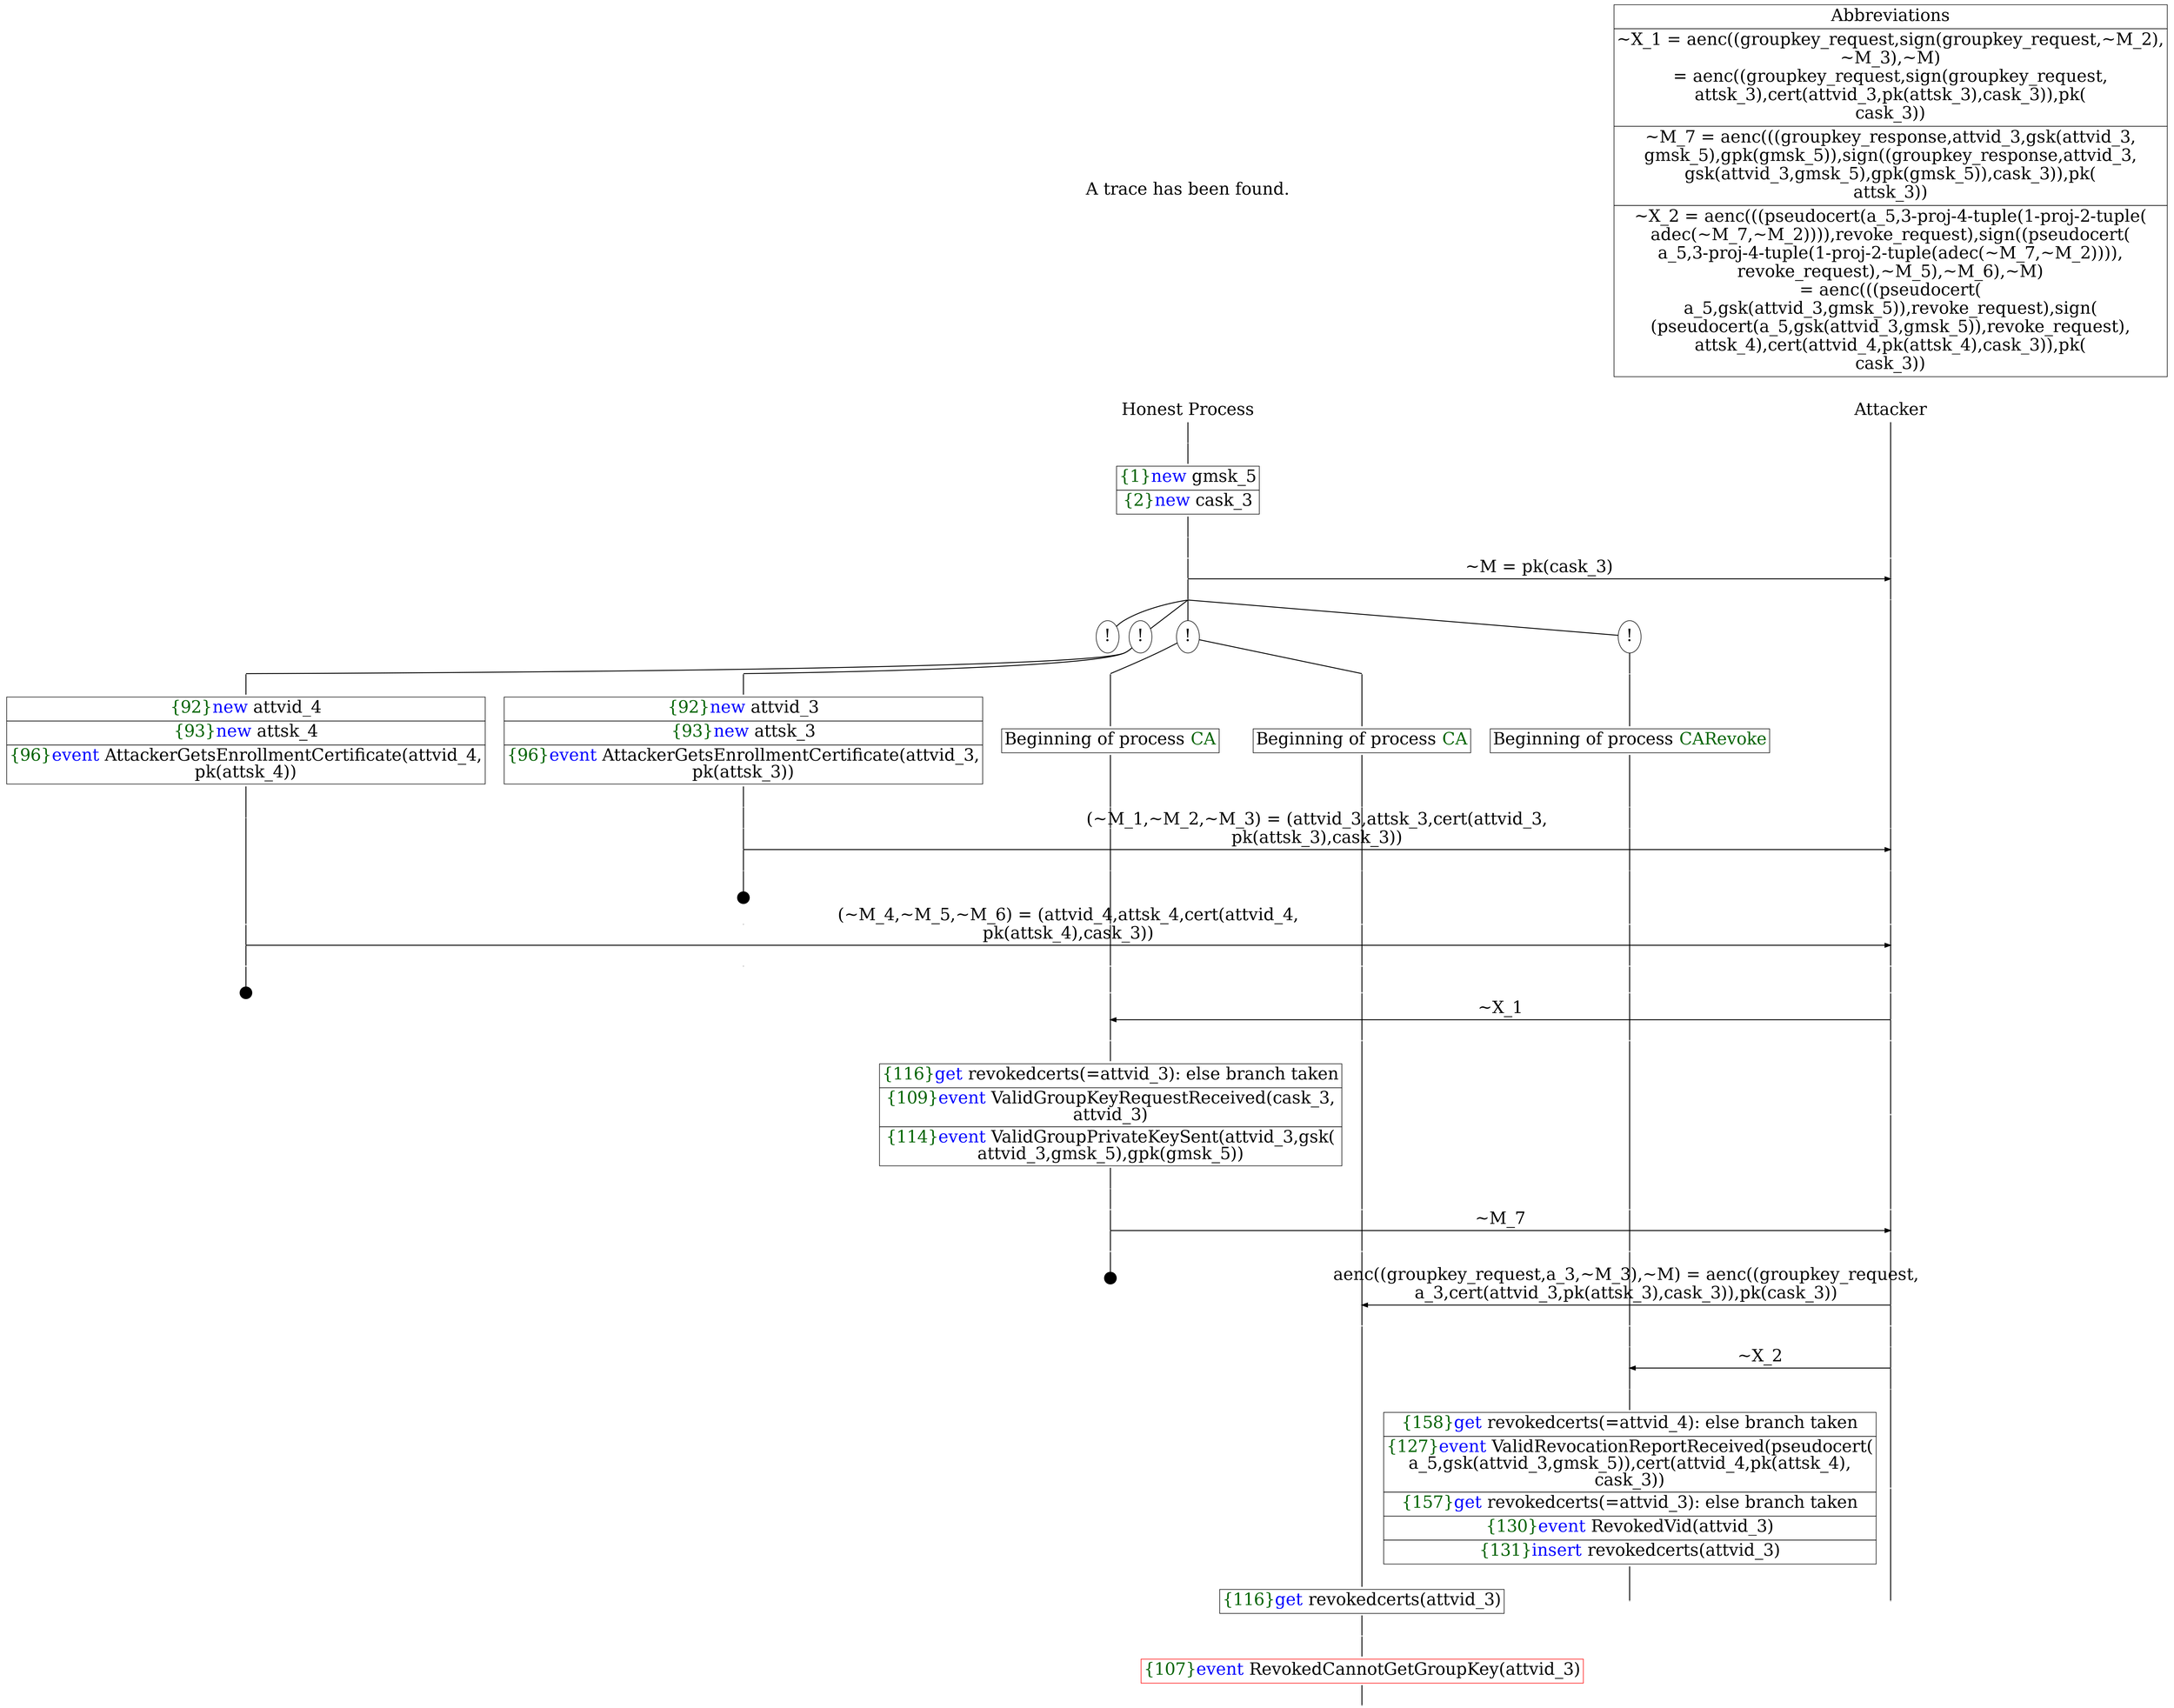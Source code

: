 digraph {
graph [ordering = out]
edge [arrowhead = none, penwidth = 1.6, fontsize = 30]
node [shape = point, width = 0, height = 0, fontsize = 30]
Trace [label = <A trace has been found.<br/>
>, shape = plaintext]
P0__0 [label = "Honest Process", shape = plaintext]
P__0 [label = "Attacker", shape = plaintext]
Trace -> P0__0 [label = "", style = invisible, weight = 100]{rank = same; P0__0 P__0}
P0__0 -> P0__1 [label = <>, weight = 100]
P0__1 -> P0__2 [label = <>, weight = 100]
P0__2 [shape = plaintext, label = <<TABLE BORDER="0" CELLBORDER="1" CELLSPACING="0" CELLPADDING="4"> <TR><TD><FONT COLOR="darkgreen">{1}</FONT><FONT COLOR="blue">new </FONT>gmsk_5</TD></TR><TR><TD><FONT COLOR="darkgreen">{2}</FONT><FONT COLOR="blue">new </FONT>cask_3</TD></TR></TABLE>>]
P0__2 -> P0__3 [label = <>, weight = 100]
P0__3 -> P0__4 [label = <>, weight = 100]
P__0 -> P__1 [label = <>, weight = 100]
{rank = same; P__1 P0__4}
P0__4 -> P0__5 [label = <>, weight = 100]
P__1 -> P__2 [label = <>, weight = 100]
{rank = same; P__2 P0__5}
P0__5 -> P__2 [label = <~M = pk(cask_3)>, arrowhead = normal]
P0__5 -> P0__6 [label = <>, weight = 100]
P__2 -> P__3 [label = <>, weight = 100]
{rank = same; P__3 P0__6}
/*RPar */
P0__6 -> P0_3__6 [label = <>]
P0__6 -> P0_2__6 [label = <>]
P0__6 -> P0_1__6 [label = <>]
P0__6 -> P0_0__6 [label = <>]
P0__6 [label = "", fixedsize = false, width = 0, height = 0, shape = none]
{rank = same; P0_0__6 P0_1__6 P0_2__6 P0_3__6}
P0_0__6 [label = "!", shape = ellipse]
P0_0_0__6 [label = "", fixedsize = false, width = 0, height = 0, shape = none]
P0_0__6 -> P0_0_0__6 [label = <>, weight = 100]
P0_0_0__6 -> P0_0_0__7 [label = <>, weight = 100]
P0_0_0__7 [shape = plaintext, label = <<TABLE BORDER="0" CELLBORDER="1" CELLSPACING="0" CELLPADDING="4"> <TR><TD>Beginning of process <FONT COLOR="darkgreen">CARevoke</FONT></TD></TR></TABLE>>]
P0_0_0__7 -> P0_0_0__8 [label = <>, weight = 100]
P0_1__6 [label = "!", shape = ellipse]
{rank = same; P0_1_1__6 P0_1_0__6}
P0_1_1__6 [label = "", fixedsize = false, width = 0, height = 0, shape = none]
P0_1__6 -> P0_1_1__6 [label = <>]
P0_1_0__6 [label = "", fixedsize = false, width = 0, height = 0, shape = none]
P0_1__6 -> P0_1_0__6 [label = <>]
P0_1_0__6 -> P0_1_0__7 [label = <>, weight = 100]
P0_1_0__7 [shape = plaintext, label = <<TABLE BORDER="0" CELLBORDER="1" CELLSPACING="0" CELLPADDING="4"> <TR><TD>Beginning of process <FONT COLOR="darkgreen">CA</FONT></TD></TR></TABLE>>]
P0_1_0__7 -> P0_1_0__8 [label = <>, weight = 100]
P0_1_1__6 -> P0_1_1__7 [label = <>, weight = 100]
P0_1_1__7 [shape = plaintext, label = <<TABLE BORDER="0" CELLBORDER="1" CELLSPACING="0" CELLPADDING="4"> <TR><TD>Beginning of process <FONT COLOR="darkgreen">CA</FONT></TD></TR></TABLE>>]
P0_1_1__7 -> P0_1_1__8 [label = <>, weight = 100]
P0_2__6 [label = "!", shape = ellipse]
{rank = same; P0_2_1__6 P0_2_0__6}
P0_2_1__6 [label = "", fixedsize = false, width = 0, height = 0, shape = none]
P0_2__6 -> P0_2_1__6 [label = <>]
P0_2_0__6 [label = "", fixedsize = false, width = 0, height = 0, shape = none]
P0_2__6 -> P0_2_0__6 [label = <>]
P0_2_0__6 -> P0_2_0__7 [label = <>, weight = 100]
P0_2_0__7 [shape = plaintext, label = <<TABLE BORDER="0" CELLBORDER="1" CELLSPACING="0" CELLPADDING="4"> <TR><TD><FONT COLOR="darkgreen">{92}</FONT><FONT COLOR="blue">new </FONT>attvid_3</TD></TR><TR><TD><FONT COLOR="darkgreen">{93}</FONT><FONT COLOR="blue">new </FONT>attsk_3</TD></TR><TR><TD><FONT COLOR="darkgreen">{96}</FONT><FONT COLOR="blue">event</FONT> AttackerGetsEnrollmentCertificate(attvid_3,<br/>
pk(attsk_3))</TD></TR></TABLE>>]
P0_2_0__7 -> P0_2_0__8 [label = <>, weight = 100]
P0_2_0__8 -> P0_2_0__9 [label = <>, weight = 100]
P0_1_1__8 -> P0_1_1__9 [label = <>, weight = 100]
P0_1_0__8 -> P0_1_0__9 [label = <>, weight = 100]
P0_0_0__8 -> P0_0_0__9 [label = <>, weight = 100]
P__3 -> P__4 [label = <>, weight = 100]
{rank = same; P__4 P0_0_0__9 P0_1_0__9 P0_1_1__9 P0_2_0__9}
P0_2_0__9 -> P0_2_0__10 [label = <>, weight = 100]
P__4 -> P__5 [label = <>, weight = 100]
{rank = same; P__5 P0_2_0__10}
P0_2_0__10 -> P__5 [label = <(~M_1,~M_2,~M_3) = (attvid_3,attsk_3,cert(attvid_3,<br/>
pk(attsk_3),cask_3))>, arrowhead = normal]
P0_2_0__10 -> P0_2_0__11 [label = <>, weight = 100]
P0_1_1__9 -> P0_1_1__10 [label = <>, weight = 100]
P0_1_0__9 -> P0_1_0__10 [label = <>, weight = 100]
P0_0_0__9 -> P0_0_0__10 [label = <>, weight = 100]
P__5 -> P__6 [label = <>, weight = 100]
{rank = same; P__6 P0_0_0__10 P0_1_0__10 P0_1_1__10 P0_2_0__11}
P0_2_0__12 [label = "", width = 0.3, height = 0.3]
P0_2_0__11 -> P0_2_0__12 [label = <>, weight = 100]
P0_2_1__6 -> P0_2_1__7 [label = <>, weight = 100]
P0_2_1__7 [shape = plaintext, label = <<TABLE BORDER="0" CELLBORDER="1" CELLSPACING="0" CELLPADDING="4"> <TR><TD><FONT COLOR="darkgreen">{92}</FONT><FONT COLOR="blue">new </FONT>attvid_4</TD></TR><TR><TD><FONT COLOR="darkgreen">{93}</FONT><FONT COLOR="blue">new </FONT>attsk_4</TD></TR><TR><TD><FONT COLOR="darkgreen">{96}</FONT><FONT COLOR="blue">event</FONT> AttackerGetsEnrollmentCertificate(attvid_4,<br/>
pk(attsk_4))</TD></TR></TABLE>>]
P0_2_1__7 -> P0_2_1__8 [label = <>, weight = 100]
P0_2_1__8 -> P0_2_1__9 [label = <>, weight = 100]
P0_2_0__13 [label = "", style = invisible]
P0_2_0__12 -> P0_2_0__13 [label = <>, weight = 100, style = invisible]
P0_1_1__10 -> P0_1_1__11 [label = <>, weight = 100]
P0_1_0__10 -> P0_1_0__11 [label = <>, weight = 100]
P0_0_0__10 -> P0_0_0__11 [label = <>, weight = 100]
P__6 -> P__7 [label = <>, weight = 100]
{rank = same; P__7 P0_0_0__11 P0_1_0__11 P0_1_1__11 P0_2_0__13 P0_2_1__9}
P0_2_1__9 -> P0_2_1__10 [label = <>, weight = 100]
P__7 -> P__8 [label = <>, weight = 100]
{rank = same; P__8 P0_2_1__10}
P0_2_1__10 -> P__8 [label = <(~M_4,~M_5,~M_6) = (attvid_4,attsk_4,cert(attvid_4,<br/>
pk(attsk_4),cask_3))>, arrowhead = normal]
P0_2_1__10 -> P0_2_1__11 [label = <>, weight = 100]
P0_2_0__14 [label = "", style = invisible]
P0_2_0__13 -> P0_2_0__14 [label = <>, weight = 100, style = invisible]
P0_1_1__11 -> P0_1_1__12 [label = <>, weight = 100]
P0_1_0__11 -> P0_1_0__12 [label = <>, weight = 100]
P0_0_0__11 -> P0_0_0__12 [label = <>, weight = 100]
P__8 -> P__9 [label = <>, weight = 100]
{rank = same; P__9 P0_0_0__12 P0_1_0__12 P0_1_1__12 P0_2_0__14 P0_2_1__11}
P0_2_1__12 [label = "", width = 0.3, height = 0.3]
P0_2_1__11 -> P0_2_1__12 [label = <>, weight = 100]
P0_3__6 [label = "!", shape = ellipse]
P0_1_1__12 -> P0_1_1__13 [label = <>, weight = 100]
P0_1_0__12 -> P0_1_0__13 [label = <>, weight = 100]
P0_0_0__12 -> P0_0_0__13 [label = <>, weight = 100]
P__9 -> P__10 [label = <>, weight = 100]
{rank = same; P__10 P0_0_0__13 P0_1_0__13 P0_1_1__13}
P0_1_1__13 -> P0_1_1__14 [label = <>, weight = 100]
P__10 -> P__11 [label = <>, weight = 100]
{rank = same; P__11 P0_1_1__14}
P0_1_1__14 -> P__11 [label = <~X_1>, dir = back, arrowhead = normal]
P0_1_1__14 -> P0_1_1__15 [label = <>, weight = 100]
P0_1_0__13 -> P0_1_0__14 [label = <>, weight = 100]
P0_0_0__13 -> P0_0_0__14 [label = <>, weight = 100]
P__11 -> P__12 [label = <>, weight = 100]
{rank = same; P__12 P0_0_0__14 P0_1_0__14 P0_1_1__15}
P0_1_1__15 -> P0_1_1__16 [label = <>, weight = 100]
P0_1_1__16 [shape = plaintext, label = <<TABLE BORDER="0" CELLBORDER="1" CELLSPACING="0" CELLPADDING="4"> <TR><TD><FONT COLOR="darkgreen">{116}</FONT><FONT COLOR="blue">get</FONT> revokedcerts(=attvid_3): else branch taken<br/>
</TD></TR><TR><TD><FONT COLOR="darkgreen">{109}</FONT><FONT COLOR="blue">event</FONT> ValidGroupKeyRequestReceived(cask_3,<br/>
attvid_3)</TD></TR><TR><TD><FONT COLOR="darkgreen">{114}</FONT><FONT COLOR="blue">event</FONT> ValidGroupPrivateKeySent(attvid_3,gsk(<br/>
attvid_3,gmsk_5),gpk(gmsk_5))</TD></TR></TABLE>>]
P0_1_1__16 -> P0_1_1__17 [label = <>, weight = 100]
P__12 -> P__13 [label = <>, weight = 100]
{rank = same; P__13 P0_1_1__16}
P0_1_1__17 -> P0_1_1__18 [label = <>, weight = 100]
P0_1_0__14 -> P0_1_0__15 [label = <>, weight = 100]
P0_0_0__14 -> P0_0_0__15 [label = <>, weight = 100]
P__13 -> P__14 [label = <>, weight = 100]
{rank = same; P__14 P0_0_0__15 P0_1_0__15 P0_1_1__18}
P0_1_1__18 -> P0_1_1__19 [label = <>, weight = 100]
P__14 -> P__15 [label = <>, weight = 100]
{rank = same; P__15 P0_1_1__19}
P0_1_1__19 -> P__15 [label = <~M_7>, arrowhead = normal]
P0_1_1__19 -> P0_1_1__20 [label = <>, weight = 100]
P0_1_0__15 -> P0_1_0__16 [label = <>, weight = 100]
P0_0_0__15 -> P0_0_0__16 [label = <>, weight = 100]
P__15 -> P__16 [label = <>, weight = 100]
{rank = same; P__16 P0_0_0__16 P0_1_0__16 P0_1_1__20}
P0_1_1__21 [label = "", width = 0.3, height = 0.3]
P0_1_1__20 -> P0_1_1__21 [label = <>, weight = 100]
P0_1_0__16 -> P0_1_0__17 [label = <>, weight = 100]
P0_0_0__16 -> P0_0_0__17 [label = <>, weight = 100]
P__16 -> P__17 [label = <>, weight = 100]
{rank = same; P__17 P0_0_0__17 P0_1_0__17}
P0_1_0__17 -> P0_1_0__18 [label = <>, weight = 100]
P__17 -> P__18 [label = <>, weight = 100]
{rank = same; P__18 P0_1_0__18}
P0_1_0__18 -> P__18 [label = <aenc((groupkey_request,a_3,~M_3),~M) = aenc((groupkey_request,<br/>
a_3,cert(attvid_3,pk(attsk_3),cask_3)),pk(cask_3))>, dir = back, arrowhead = normal]
P0_1_0__18 -> P0_1_0__19 [label = <>, weight = 100]
P0_0_0__17 -> P0_0_0__18 [label = <>, weight = 100]
P__18 -> P__19 [label = <>, weight = 100]
{rank = same; P__19 P0_0_0__18 P0_1_0__19}
P0_0_0__18 -> P0_0_0__19 [label = <>, weight = 100]
P__19 -> P__20 [label = <>, weight = 100]
{rank = same; P__20 P0_0_0__19}
P0_0_0__19 -> P0_0_0__20 [label = <>, weight = 100]
P__20 -> P__21 [label = <>, weight = 100]
{rank = same; P__21 P0_0_0__20}
P0_0_0__20 -> P__21 [label = <~X_2>, dir = back, arrowhead = normal]
P0_0_0__20 -> P0_0_0__21 [label = <>, weight = 100]
P__21 -> P__22 [label = <>, weight = 100]
{rank = same; P__22 P0_0_0__21}
P0_0_0__21 -> P0_0_0__22 [label = <>, weight = 100]
P0_0_0__22 [shape = plaintext, label = <<TABLE BORDER="0" CELLBORDER="1" CELLSPACING="0" CELLPADDING="4"> <TR><TD><FONT COLOR="darkgreen">{158}</FONT><FONT COLOR="blue">get</FONT> revokedcerts(=attvid_4): else branch taken<br/>
</TD></TR><TR><TD><FONT COLOR="darkgreen">{127}</FONT><FONT COLOR="blue">event</FONT> ValidRevocationReportReceived(pseudocert(<br/>
a_5,gsk(attvid_3,gmsk_5)),cert(attvid_4,pk(attsk_4),<br/>
cask_3))</TD></TR><TR><TD><FONT COLOR="darkgreen">{157}</FONT><FONT COLOR="blue">get</FONT> revokedcerts(=attvid_3): else branch taken<br/>
</TD></TR><TR><TD><FONT COLOR="darkgreen">{130}</FONT><FONT COLOR="blue">event</FONT> RevokedVid(attvid_3)</TD></TR><TR><TD><FONT COLOR="darkgreen">{131}</FONT><FONT COLOR="blue">insert </FONT>revokedcerts(attvid_3)</TD></TR></TABLE>>]
P0_0_0__22 -> P0_0_0__23 [label = <>, weight = 100]
P__22 -> P__23 [label = <>, weight = 100]
{rank = same; P__23 P0_0_0__22}
P0_1_0__19 -> P0_1_0__20 [label = <>, weight = 100]
P0_1_0__20 [shape = plaintext, label = <<TABLE BORDER="0" CELLBORDER="1" CELLSPACING="0" CELLPADDING="4"> <TR><TD><FONT COLOR="darkgreen">{116}</FONT><FONT COLOR="blue">get </FONT>revokedcerts(attvid_3)</TD></TR></TABLE>>]
P0_1_0__20 -> P0_1_0__21 [label = <>, weight = 100]
P__23 -> P__24 [label = <>, weight = 100]
{rank = same; P__24 P0_1_0__20}
P0_1_0__21 -> P0_1_0__22 [label = <>, weight = 100]
P0_1_0__22 [color = red, shape = plaintext, label = <<TABLE BORDER="0" CELLBORDER="1" CELLSPACING="0" CELLPADDING="4"> <TR><TD><FONT COLOR="darkgreen">{107}</FONT><FONT COLOR="blue">event</FONT> RevokedCannotGetGroupKey(attvid_3)</TD></TR></TABLE>>]
P0_1_0__22 -> P0_1_0__23 [label = <>, weight = 100]
Abbrev [shape = plaintext, label = <<TABLE BORDER="0" CELLBORDER="1" CELLSPACING="0" CELLPADDING="4"><TR> <TD> Abbreviations </TD></TR><TR><TD>~X_1 = aenc((groupkey_request,sign(groupkey_request,~M_2),<br/>
~M_3),~M)<br/>
= aenc((groupkey_request,sign(groupkey_request,<br/>
attsk_3),cert(attvid_3,pk(attsk_3),cask_3)),pk(<br/>
cask_3))</TD></TR><TR><TD>~M_7 = aenc(((groupkey_response,attvid_3,gsk(attvid_3,<br/>
gmsk_5),gpk(gmsk_5)),sign((groupkey_response,attvid_3,<br/>
gsk(attvid_3,gmsk_5),gpk(gmsk_5)),cask_3)),pk(<br/>
attsk_3))</TD></TR><TR><TD>~X_2 = aenc(((pseudocert(a_5,3-proj-4-tuple(1-proj-2-tuple(<br/>
adec(~M_7,~M_2)))),revoke_request),sign((pseudocert(<br/>
a_5,3-proj-4-tuple(1-proj-2-tuple(adec(~M_7,~M_2)))),<br/>
revoke_request),~M_5),~M_6),~M)<br/>
= aenc(((pseudocert(<br/>
a_5,gsk(attvid_3,gmsk_5)),revoke_request),sign(<br/>
(pseudocert(a_5,gsk(attvid_3,gmsk_5)),revoke_request),<br/>
attsk_4),cert(attvid_4,pk(attsk_4),cask_3)),pk(<br/>
cask_3))</TD></TR></TABLE>>]Abbrev -> P__0 [style = invisible, weight =100]}